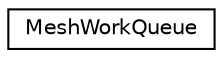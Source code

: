 digraph "Graphical Class Hierarchy"
{
  edge [fontname="Helvetica",fontsize="10",labelfontname="Helvetica",labelfontsize="10"];
  node [fontname="Helvetica",fontsize="10",shape=record];
  rankdir="LR";
  Node1 [label="MeshWorkQueue",height=0.2,width=0.4,color="black", fillcolor="white", style="filled",URL="$class_mesh_work_queue.html"];
}
